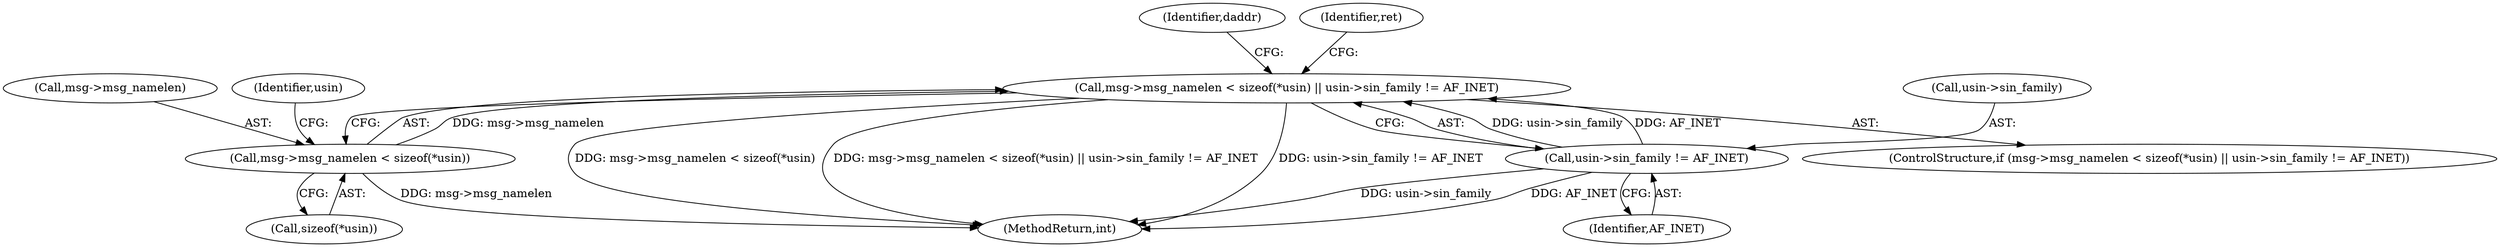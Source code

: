 digraph "0_linux_8c7188b23474cca017b3ef354c4a58456f68303a_0@API" {
"1000181" [label="(Call,msg->msg_namelen < sizeof(*usin) || usin->sin_family != AF_INET)"];
"1000182" [label="(Call,msg->msg_namelen < sizeof(*usin))"];
"1000189" [label="(Call,usin->sin_family != AF_INET)"];
"1000201" [label="(Identifier,daddr)"];
"1000183" [label="(Call,msg->msg_namelen)"];
"1000182" [label="(Call,msg->msg_namelen < sizeof(*usin))"];
"1000180" [label="(ControlStructure,if (msg->msg_namelen < sizeof(*usin) || usin->sin_family != AF_INET))"];
"1000564" [label="(MethodReturn,int)"];
"1000196" [label="(Identifier,ret)"];
"1000189" [label="(Call,usin->sin_family != AF_INET)"];
"1000191" [label="(Identifier,usin)"];
"1000190" [label="(Call,usin->sin_family)"];
"1000193" [label="(Identifier,AF_INET)"];
"1000186" [label="(Call,sizeof(*usin))"];
"1000181" [label="(Call,msg->msg_namelen < sizeof(*usin) || usin->sin_family != AF_INET)"];
"1000181" -> "1000180"  [label="AST: "];
"1000181" -> "1000182"  [label="CFG: "];
"1000181" -> "1000189"  [label="CFG: "];
"1000182" -> "1000181"  [label="AST: "];
"1000189" -> "1000181"  [label="AST: "];
"1000196" -> "1000181"  [label="CFG: "];
"1000201" -> "1000181"  [label="CFG: "];
"1000181" -> "1000564"  [label="DDG: msg->msg_namelen < sizeof(*usin)"];
"1000181" -> "1000564"  [label="DDG: usin->sin_family != AF_INET"];
"1000181" -> "1000564"  [label="DDG: msg->msg_namelen < sizeof(*usin) || usin->sin_family != AF_INET"];
"1000182" -> "1000181"  [label="DDG: msg->msg_namelen"];
"1000189" -> "1000181"  [label="DDG: usin->sin_family"];
"1000189" -> "1000181"  [label="DDG: AF_INET"];
"1000182" -> "1000186"  [label="CFG: "];
"1000183" -> "1000182"  [label="AST: "];
"1000186" -> "1000182"  [label="AST: "];
"1000191" -> "1000182"  [label="CFG: "];
"1000182" -> "1000564"  [label="DDG: msg->msg_namelen"];
"1000189" -> "1000193"  [label="CFG: "];
"1000190" -> "1000189"  [label="AST: "];
"1000193" -> "1000189"  [label="AST: "];
"1000189" -> "1000564"  [label="DDG: usin->sin_family"];
"1000189" -> "1000564"  [label="DDG: AF_INET"];
}
